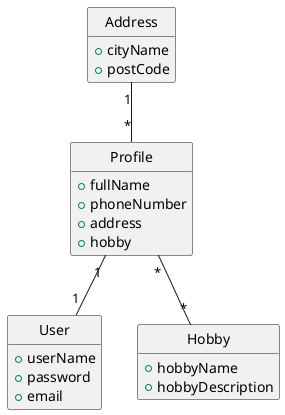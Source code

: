 @startuml
'https://plantuml.com/class-diagram

hide circle
hide methods


class User{
+userName
+password
+email

}

class Profile{
+fullName
+phoneNumber
+address
+hobby
}

class Hobby{
+hobbyName
+hobbyDescription
}

class Address{
+cityName
+postCode
}

Profile"1"--"1"User
Profile "*"--"*"Hobby
Address"1"--"*" Profile




@enduml